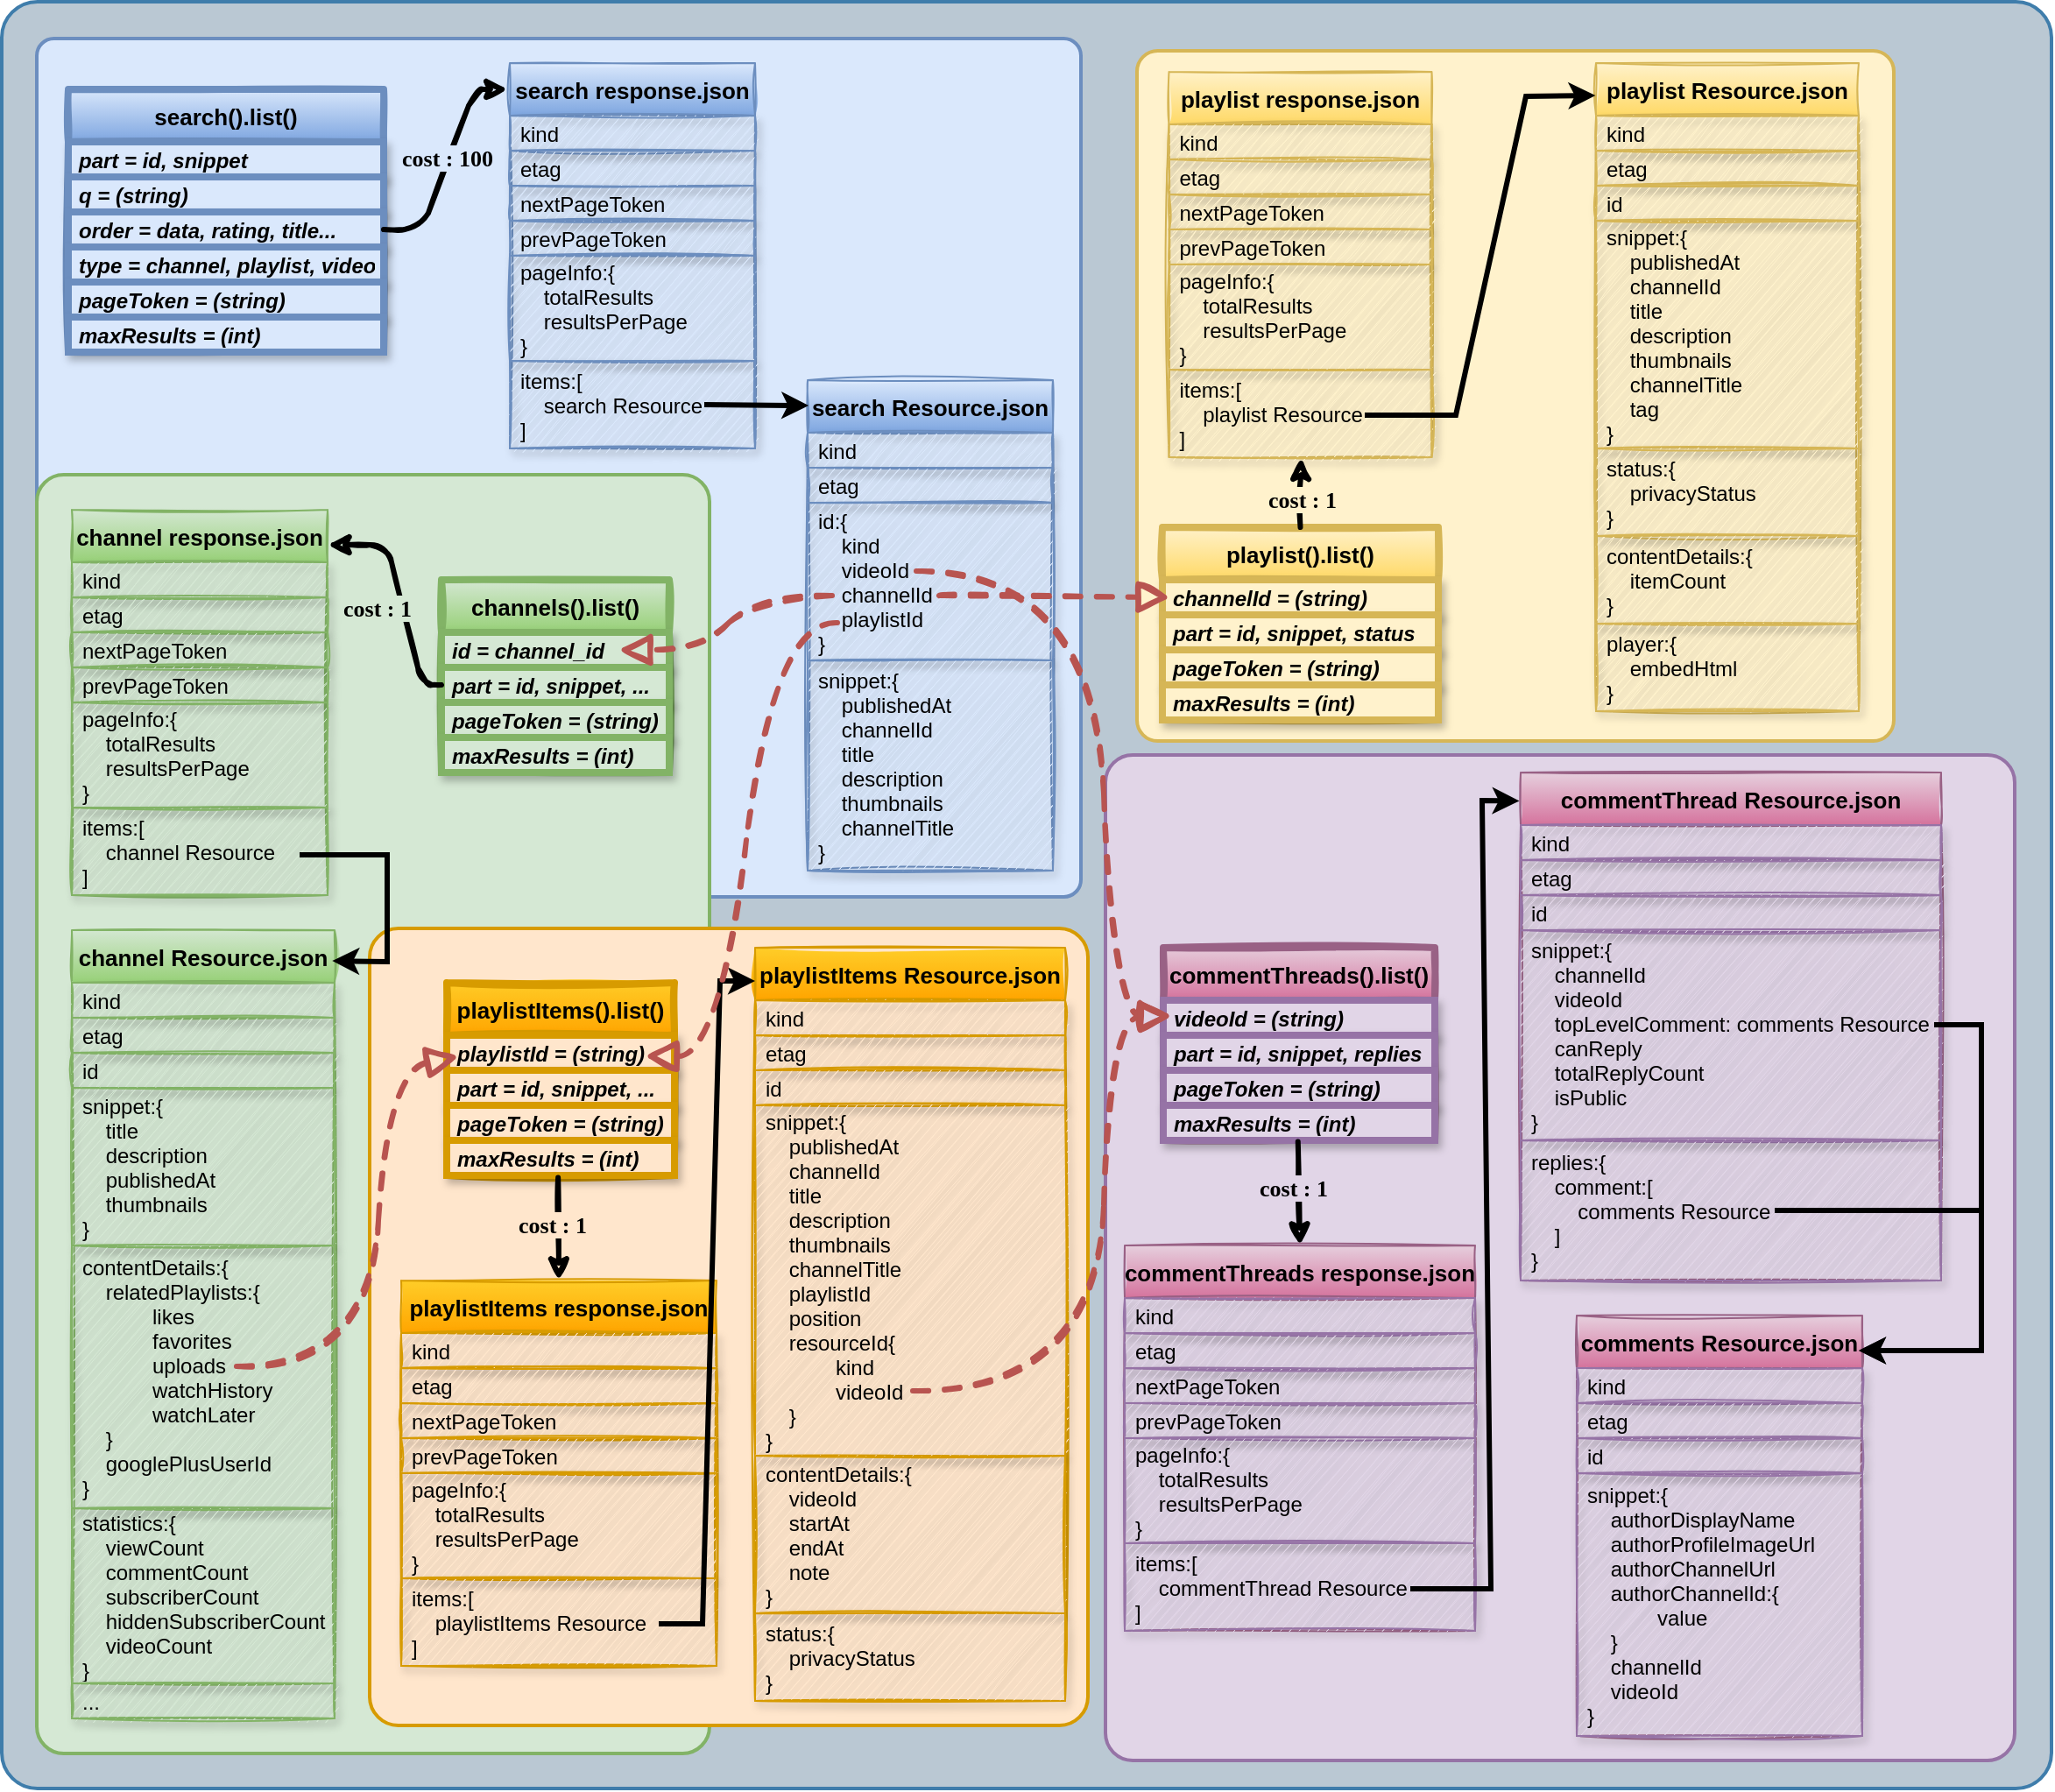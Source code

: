 <mxfile version="17.1.3" type="device"><diagram id="mLRYvo-JMIIYmSBnXtF4" name="Page-1"><mxGraphModel dx="2249" dy="1931" grid="1" gridSize="10" guides="1" tooltips="1" connect="1" arrows="1" fold="1" page="1" pageScale="1" pageWidth="827" pageHeight="1169" math="0" shadow="0"><root><mxCell id="0"/><mxCell id="1" parent="0"/><mxCell id="39q3V2DiE5SPdR1bNs1c-7" value="" style="rounded=1;whiteSpace=wrap;html=1;shadow=0;glass=0;sketch=0;arcSize=2;fillColor=#bac8d3;strokeColor=#3F7DAB;strokeWidth=2;" parent="1" vertex="1"><mxGeometry x="-330" y="-20" width="1170" height="1020" as="geometry"/></mxCell><mxCell id="39q3V2DiE5SPdR1bNs1c-1" value="" style="rounded=1;whiteSpace=wrap;html=1;arcSize=2;fillColor=#dae8fc;strokeColor=#6c8ebf;shadow=0;sketch=0;glass=0;strokeWidth=2;" parent="1" vertex="1"><mxGeometry x="-310" y="1" width="596" height="490" as="geometry"/></mxCell><mxCell id="39q3V2DiE5SPdR1bNs1c-6" value="" style="rounded=1;whiteSpace=wrap;html=1;arcSize=4;fillColor=#d5e8d4;strokeColor=#82b366;strokeWidth=2;" parent="1" vertex="1"><mxGeometry x="-310" y="250" width="384" height="730" as="geometry"/></mxCell><mxCell id="39q3V2DiE5SPdR1bNs1c-4" value="" style="rounded=1;whiteSpace=wrap;html=1;arcSize=4;fillColor=#ffe6cc;strokeColor=#d79b00;strokeWidth=2;" parent="1" vertex="1"><mxGeometry x="-120" y="509" width="410" height="455" as="geometry"/></mxCell><mxCell id="39q3V2DiE5SPdR1bNs1c-3" value="" style="rounded=1;whiteSpace=wrap;html=1;arcSize=3;fillColor=#e1d5e7;strokeColor=#9673a6;strokeWidth=2;" parent="1" vertex="1"><mxGeometry x="300" y="410" width="519" height="574" as="geometry"/></mxCell><mxCell id="39q3V2DiE5SPdR1bNs1c-2" value="" style="rounded=1;whiteSpace=wrap;html=1;arcSize=3;strokeColor=#d6b656;fillColor=#fff2cc;strokeWidth=2;" parent="1" vertex="1"><mxGeometry x="318" y="8" width="432" height="394" as="geometry"/></mxCell><mxCell id="cUuFhS9UwKRh6qlV-ayy-278" value="playlist().list()" style="swimlane;fontStyle=1;childLayout=stackLayout;horizontal=1;startSize=30;horizontalStack=0;resizeParent=1;resizeParentMax=0;resizeLast=0;collapsible=1;marginBottom=0;sketch=1;fillColor=#fff2cc;gradientColor=#ffd966;strokeColor=#d6b656;fontSize=13;strokeWidth=4;" parent="1" vertex="1"><mxGeometry x="332.5" y="280" width="157.5" height="110" as="geometry"><mxRectangle x="20" y="20" width="50" height="30" as="alternateBounds"/></mxGeometry></mxCell><mxCell id="cUuFhS9UwKRh6qlV-ayy-279" value="channelId = (string)" style="text;strokeColor=#d6b656;fillColor=#fff2cc;align=left;verticalAlign=middle;spacingLeft=4;spacingRight=4;overflow=hidden;points=[[0,0.5],[1,0.5]];portConstraint=eastwest;rotatable=0;sketch=0;shadow=1;strokeWidth=4;fontStyle=3;fontSize=12;" parent="cUuFhS9UwKRh6qlV-ayy-278" vertex="1"><mxGeometry y="30" width="157.5" height="20" as="geometry"/></mxCell><mxCell id="cUuFhS9UwKRh6qlV-ayy-280" value="part = id, snippet, status" style="text;strokeColor=#d6b656;fillColor=#fff2cc;align=left;verticalAlign=middle;spacingLeft=4;spacingRight=4;overflow=hidden;points=[[0,0.5],[1,0.5]];portConstraint=eastwest;rotatable=0;sketch=0;shadow=1;strokeWidth=4;fontStyle=3;fontSize=12;" parent="cUuFhS9UwKRh6qlV-ayy-278" vertex="1"><mxGeometry y="50" width="157.5" height="20" as="geometry"/></mxCell><mxCell id="cUuFhS9UwKRh6qlV-ayy-281" value="pageToken = (string)" style="text;strokeColor=#d6b656;fillColor=#fff2cc;align=left;verticalAlign=middle;spacingLeft=4;spacingRight=4;overflow=hidden;points=[[0,0.5],[1,0.5]];portConstraint=eastwest;rotatable=0;sketch=0;shadow=1;strokeWidth=4;fontStyle=3;fontSize=12;" parent="cUuFhS9UwKRh6qlV-ayy-278" vertex="1"><mxGeometry y="70" width="157.5" height="20" as="geometry"/></mxCell><mxCell id="cUuFhS9UwKRh6qlV-ayy-282" value="maxResults = (int)" style="text;strokeColor=#d6b656;fillColor=#fff2cc;align=left;verticalAlign=middle;spacingLeft=4;spacingRight=4;overflow=hidden;points=[[0,0.5],[1,0.5]];portConstraint=eastwest;rotatable=0;sketch=0;shadow=1;strokeWidth=4;fontStyle=3;fontSize=12;" parent="cUuFhS9UwKRh6qlV-ayy-278" vertex="1"><mxGeometry y="90" width="157.5" height="20" as="geometry"/></mxCell><mxCell id="cUuFhS9UwKRh6qlV-ayy-162" value="search().list()" style="swimlane;fontStyle=1;childLayout=stackLayout;horizontal=1;startSize=30;horizontalStack=0;resizeParent=1;resizeParentMax=0;resizeLast=0;collapsible=1;marginBottom=0;sketch=1;fillColor=#dae8fc;gradientColor=#7ea6e0;strokeColor=#6c8ebf;fontSize=13;strokeWidth=4;" parent="1" vertex="1"><mxGeometry x="-292" y="30" width="180" height="150" as="geometry"><mxRectangle x="20" y="20" width="50" height="30" as="alternateBounds"/></mxGeometry></mxCell><mxCell id="cUuFhS9UwKRh6qlV-ayy-163" value="part = id, snippet" style="text;strokeColor=#6c8ebf;fillColor=#dae8fc;align=left;verticalAlign=middle;spacingLeft=4;spacingRight=4;overflow=hidden;points=[[0,0.5],[1,0.5]];portConstraint=eastwest;rotatable=0;sketch=0;shadow=1;strokeWidth=4;fontStyle=3" parent="cUuFhS9UwKRh6qlV-ayy-162" vertex="1"><mxGeometry y="30" width="180" height="20" as="geometry"/></mxCell><mxCell id="cUuFhS9UwKRh6qlV-ayy-164" value="q = (string)" style="text;strokeColor=#6c8ebf;fillColor=#dae8fc;align=left;verticalAlign=middle;spacingLeft=4;spacingRight=4;overflow=hidden;points=[[0,0.5],[1,0.5]];portConstraint=eastwest;rotatable=0;sketch=0;shadow=1;strokeWidth=4;fontStyle=3" parent="cUuFhS9UwKRh6qlV-ayy-162" vertex="1"><mxGeometry y="50" width="180" height="20" as="geometry"/></mxCell><mxCell id="cUuFhS9UwKRh6qlV-ayy-165" value="order = data, rating, title..." style="text;strokeColor=#6c8ebf;fillColor=#dae8fc;align=left;verticalAlign=middle;spacingLeft=4;spacingRight=4;overflow=hidden;points=[[0,0.5],[1,0.5]];portConstraint=eastwest;rotatable=0;sketch=0;shadow=1;strokeWidth=4;fontStyle=3" parent="cUuFhS9UwKRh6qlV-ayy-162" vertex="1"><mxGeometry y="70" width="180" height="20" as="geometry"/></mxCell><mxCell id="cUuFhS9UwKRh6qlV-ayy-167" value="type = channel, playlist, video" style="text;strokeColor=#6c8ebf;fillColor=#dae8fc;align=left;verticalAlign=middle;spacingLeft=4;spacingRight=4;overflow=hidden;points=[[0,0.5],[1,0.5]];portConstraint=eastwest;rotatable=0;sketch=0;shadow=1;strokeWidth=4;fontStyle=3" parent="cUuFhS9UwKRh6qlV-ayy-162" vertex="1"><mxGeometry y="90" width="180" height="20" as="geometry"/></mxCell><mxCell id="cUuFhS9UwKRh6qlV-ayy-168" value="pageToken = (string)" style="text;strokeColor=#6c8ebf;fillColor=#dae8fc;align=left;verticalAlign=middle;spacingLeft=4;spacingRight=4;overflow=hidden;points=[[0,0.5],[1,0.5]];portConstraint=eastwest;rotatable=0;sketch=0;shadow=1;strokeWidth=4;fontStyle=3" parent="cUuFhS9UwKRh6qlV-ayy-162" vertex="1"><mxGeometry y="110" width="180" height="20" as="geometry"/></mxCell><mxCell id="cUuFhS9UwKRh6qlV-ayy-169" value="maxResults = (int)" style="text;strokeColor=#6c8ebf;fillColor=#dae8fc;align=left;verticalAlign=middle;spacingLeft=4;spacingRight=4;overflow=hidden;points=[[0,0.5],[1,0.5]];portConstraint=eastwest;rotatable=0;sketch=0;shadow=1;strokeWidth=4;fontStyle=3" parent="cUuFhS9UwKRh6qlV-ayy-162" vertex="1"><mxGeometry y="130" width="180" height="20" as="geometry"/></mxCell><mxCell id="cUuFhS9UwKRh6qlV-ayy-192" value="search response.json" style="swimlane;fontStyle=1;childLayout=stackLayout;horizontal=1;startSize=30;horizontalStack=0;resizeParent=1;resizeParentMax=0;resizeLast=0;collapsible=1;marginBottom=0;sketch=1;fillColor=#dae8fc;gradientColor=#7ea6e0;strokeColor=#6c8ebf;fontSize=13;" parent="1" vertex="1"><mxGeometry x="-40" y="15" width="140" height="220" as="geometry"/></mxCell><mxCell id="cUuFhS9UwKRh6qlV-ayy-193" value="kind" style="text;strokeColor=#6c8ebf;fillColor=#dae8fc;align=left;verticalAlign=middle;spacingLeft=4;spacingRight=4;overflow=hidden;points=[[0,0.5],[1,0.5]];portConstraint=eastwest;rotatable=0;sketch=1;shadow=1;" parent="cUuFhS9UwKRh6qlV-ayy-192" vertex="1"><mxGeometry y="30" width="140" height="20" as="geometry"/></mxCell><mxCell id="cUuFhS9UwKRh6qlV-ayy-194" value="etag" style="text;strokeColor=#6c8ebf;fillColor=#dae8fc;align=left;verticalAlign=middle;spacingLeft=4;spacingRight=4;overflow=hidden;points=[[0,0.5],[1,0.5]];portConstraint=eastwest;rotatable=0;sketch=1;shadow=1;" parent="cUuFhS9UwKRh6qlV-ayy-192" vertex="1"><mxGeometry y="50" width="140" height="20" as="geometry"/></mxCell><mxCell id="cUuFhS9UwKRh6qlV-ayy-197" value="nextPageToken" style="text;strokeColor=#6c8ebf;fillColor=#dae8fc;align=left;verticalAlign=middle;spacingLeft=4;spacingRight=4;overflow=hidden;points=[[0,0.5],[1,0.5]];portConstraint=eastwest;rotatable=0;sketch=1;shadow=1;" parent="cUuFhS9UwKRh6qlV-ayy-192" vertex="1"><mxGeometry y="70" width="140" height="20" as="geometry"/></mxCell><mxCell id="cUuFhS9UwKRh6qlV-ayy-195" value="prevPageToken" style="text;strokeColor=#6c8ebf;fillColor=#dae8fc;align=left;verticalAlign=middle;spacingLeft=4;spacingRight=4;overflow=hidden;points=[[0,0.5],[1,0.5]];portConstraint=eastwest;rotatable=0;sketch=1;shadow=1;" parent="cUuFhS9UwKRh6qlV-ayy-192" vertex="1"><mxGeometry y="90" width="140" height="20" as="geometry"/></mxCell><mxCell id="cUuFhS9UwKRh6qlV-ayy-196" value="pageInfo:{&#10;    totalResults&#10;    resultsPerPage&#10;}" style="text;strokeColor=#6c8ebf;fillColor=#dae8fc;align=left;verticalAlign=middle;spacingLeft=4;spacingRight=4;overflow=hidden;points=[[0,0.5],[1,0.5]];portConstraint=eastwest;rotatable=0;sketch=1;shadow=1;" parent="cUuFhS9UwKRh6qlV-ayy-192" vertex="1"><mxGeometry y="110" width="140" height="60" as="geometry"/></mxCell><mxCell id="cUuFhS9UwKRh6qlV-ayy-198" value="items:[&#10;    search Resource&#10;]" style="text;strokeColor=#6c8ebf;fillColor=#dae8fc;align=left;verticalAlign=middle;spacingLeft=4;spacingRight=4;overflow=hidden;points=[[0,0.5],[1,0.5]];portConstraint=eastwest;rotatable=0;sketch=1;shadow=1;" parent="cUuFhS9UwKRh6qlV-ayy-192" vertex="1"><mxGeometry y="170" width="140" height="50" as="geometry"/></mxCell><mxCell id="cUuFhS9UwKRh6qlV-ayy-203" value="search Resource.json" style="swimlane;fontStyle=1;childLayout=stackLayout;horizontal=1;startSize=30;horizontalStack=0;resizeParent=1;resizeParentMax=0;resizeLast=0;collapsible=1;marginBottom=0;sketch=1;fillColor=#dae8fc;gradientColor=#7ea6e0;strokeColor=#6c8ebf;fontSize=13;" parent="1" vertex="1"><mxGeometry x="130" y="196" width="140" height="280" as="geometry"/></mxCell><mxCell id="cUuFhS9UwKRh6qlV-ayy-204" value="kind" style="text;strokeColor=#6c8ebf;fillColor=#dae8fc;align=left;verticalAlign=middle;spacingLeft=4;spacingRight=4;overflow=hidden;points=[[0,0.5],[1,0.5]];portConstraint=eastwest;rotatable=0;sketch=1;shadow=1;" parent="cUuFhS9UwKRh6qlV-ayy-203" vertex="1"><mxGeometry y="30" width="140" height="20" as="geometry"/></mxCell><mxCell id="cUuFhS9UwKRh6qlV-ayy-205" value="etag" style="text;strokeColor=#6c8ebf;fillColor=#dae8fc;align=left;verticalAlign=middle;spacingLeft=4;spacingRight=4;overflow=hidden;points=[[0,0.5],[1,0.5]];portConstraint=eastwest;rotatable=0;sketch=1;shadow=1;" parent="cUuFhS9UwKRh6qlV-ayy-203" vertex="1"><mxGeometry y="50" width="140" height="20" as="geometry"/></mxCell><mxCell id="cUuFhS9UwKRh6qlV-ayy-206" value="id:{&#10;    kind&#10;    videoId&#10;    channelId&#10;    playlistId&#10;}" style="text;strokeColor=#6c8ebf;fillColor=#dae8fc;align=left;verticalAlign=middle;spacingLeft=4;spacingRight=4;overflow=hidden;points=[[0,0.5],[1,0.5]];portConstraint=eastwest;rotatable=0;sketch=1;shadow=1;" parent="cUuFhS9UwKRh6qlV-ayy-203" vertex="1"><mxGeometry y="70" width="140" height="90" as="geometry"/></mxCell><mxCell id="cUuFhS9UwKRh6qlV-ayy-207" value="snippet:{&#10;    publishedAt&#10;    channelId&#10;    title&#10;    description&#10;    thumbnails&#10;    channelTitle&#10;}" style="text;strokeColor=#6c8ebf;fillColor=#dae8fc;align=left;verticalAlign=middle;spacingLeft=4;spacingRight=4;overflow=hidden;points=[[0,0.5],[1,0.5]];portConstraint=eastwest;rotatable=0;sketch=1;shadow=1;" parent="cUuFhS9UwKRh6qlV-ayy-203" vertex="1"><mxGeometry y="160" width="140" height="120" as="geometry"/></mxCell><mxCell id="gokH7xw57u0ucVxwwuay-30" value="" style="endArrow=block;dashed=1;endFill=0;endSize=12;html=1;sketch=1;fillColor=#f8cecc;strokeColor=#b85450;curved=1;strokeWidth=3;" parent="cUuFhS9UwKRh6qlV-ayy-203" edge="1"><mxGeometry width="160" relative="1" as="geometry"><mxPoint x="75" y="123" as="sourcePoint"/><mxPoint x="207" y="124" as="targetPoint"/><Array as="points"/></mxGeometry></mxCell><mxCell id="cUuFhS9UwKRh6qlV-ayy-217" value="channels().list()" style="swimlane;fontStyle=1;childLayout=stackLayout;horizontal=1;startSize=30;horizontalStack=0;resizeParent=1;resizeParentMax=0;resizeLast=0;collapsible=1;marginBottom=0;sketch=1;fillColor=#d5e8d4;gradientColor=#97d077;strokeColor=#82b366;fontSize=13;strokeWidth=4;" parent="1" vertex="1"><mxGeometry x="-79" y="310" width="130" height="110" as="geometry"><mxRectangle x="20" y="20" width="50" height="30" as="alternateBounds"/></mxGeometry></mxCell><mxCell id="cUuFhS9UwKRh6qlV-ayy-218" value="id = channel_id" style="text;strokeColor=#82b366;fillColor=#d5e8d4;align=left;verticalAlign=middle;spacingLeft=4;spacingRight=4;overflow=hidden;points=[[0,0.5],[1,0.5]];portConstraint=eastwest;rotatable=0;sketch=0;shadow=1;strokeWidth=4;fontStyle=3" parent="cUuFhS9UwKRh6qlV-ayy-217" vertex="1"><mxGeometry y="30" width="130" height="20" as="geometry"/></mxCell><mxCell id="cUuFhS9UwKRh6qlV-ayy-219" value="part = id, snippet, ..." style="text;strokeColor=#82b366;fillColor=#d5e8d4;align=left;verticalAlign=middle;spacingLeft=4;spacingRight=4;overflow=hidden;points=[[0,0.5],[1,0.5]];portConstraint=eastwest;rotatable=0;sketch=0;shadow=1;strokeWidth=4;fontStyle=3" parent="cUuFhS9UwKRh6qlV-ayy-217" vertex="1"><mxGeometry y="50" width="130" height="20" as="geometry"/></mxCell><mxCell id="cUuFhS9UwKRh6qlV-ayy-220" value="pageToken = (string)" style="text;strokeColor=#82b366;fillColor=#d5e8d4;align=left;verticalAlign=middle;spacingLeft=4;spacingRight=4;overflow=hidden;points=[[0,0.5],[1,0.5]];portConstraint=eastwest;rotatable=0;sketch=0;shadow=1;strokeWidth=4;fontStyle=3" parent="cUuFhS9UwKRh6qlV-ayy-217" vertex="1"><mxGeometry y="70" width="130" height="20" as="geometry"/></mxCell><mxCell id="cUuFhS9UwKRh6qlV-ayy-221" value="maxResults = (int)" style="text;strokeColor=#82b366;fillColor=#d5e8d4;align=left;verticalAlign=middle;spacingLeft=4;spacingRight=4;overflow=hidden;points=[[0,0.5],[1,0.5]];portConstraint=eastwest;rotatable=0;sketch=0;shadow=1;strokeWidth=4;fontStyle=3" parent="cUuFhS9UwKRh6qlV-ayy-217" vertex="1"><mxGeometry y="90" width="130" height="20" as="geometry"/></mxCell><mxCell id="cUuFhS9UwKRh6qlV-ayy-224" value="" style="endArrow=classic;html=1;sketch=1;exitX=1;exitY=0.5;exitDx=0;exitDy=0;entryX=-0.008;entryY=0.068;entryDx=0;entryDy=0;entryPerimeter=0;strokeWidth=3;rounded=1;" parent="1" source="cUuFhS9UwKRh6qlV-ayy-165" target="cUuFhS9UwKRh6qlV-ayy-192" edge="1"><mxGeometry relative="1" as="geometry"><mxPoint x="-150" y="30" as="sourcePoint"/><mxPoint x="-20" y="30" as="targetPoint"/><Array as="points"><mxPoint x="-90" y="110"/><mxPoint x="-60" y="30"/></Array></mxGeometry></mxCell><mxCell id="cUuFhS9UwKRh6qlV-ayy-225" value="cost : 100" style="edgeLabel;resizable=0;html=1;align=center;verticalAlign=middle;sketch=1;spacingTop=8;labelBackgroundColor=#DAE8FC;fontStyle=1;fontSize=13;fontFamily=Comic Sans MS;" parent="cUuFhS9UwKRh6qlV-ayy-224" connectable="0" vertex="1"><mxGeometry relative="1" as="geometry"><mxPoint x="-1" y="-7" as="offset"/></mxGeometry></mxCell><mxCell id="cUuFhS9UwKRh6qlV-ayy-227" value="channel response.json" style="swimlane;fontStyle=1;childLayout=stackLayout;horizontal=1;startSize=30;horizontalStack=0;resizeParent=1;resizeParentMax=0;resizeLast=0;collapsible=1;marginBottom=0;sketch=1;fillColor=#d5e8d4;gradientColor=#97d077;strokeColor=#82b366;fontSize=13;" parent="1" vertex="1"><mxGeometry x="-290" y="270" width="146" height="220" as="geometry"/></mxCell><mxCell id="cUuFhS9UwKRh6qlV-ayy-228" value="kind" style="text;strokeColor=#82b366;fillColor=#d5e8d4;align=left;verticalAlign=middle;spacingLeft=4;spacingRight=4;overflow=hidden;points=[[0,0.5],[1,0.5]];portConstraint=eastwest;rotatable=0;sketch=1;shadow=1;" parent="cUuFhS9UwKRh6qlV-ayy-227" vertex="1"><mxGeometry y="30" width="146" height="20" as="geometry"/></mxCell><mxCell id="cUuFhS9UwKRh6qlV-ayy-229" value="etag" style="text;strokeColor=#82b366;fillColor=#d5e8d4;align=left;verticalAlign=middle;spacingLeft=4;spacingRight=4;overflow=hidden;points=[[0,0.5],[1,0.5]];portConstraint=eastwest;rotatable=0;sketch=1;shadow=1;" parent="cUuFhS9UwKRh6qlV-ayy-227" vertex="1"><mxGeometry y="50" width="146" height="20" as="geometry"/></mxCell><mxCell id="cUuFhS9UwKRh6qlV-ayy-230" value="nextPageToken" style="text;strokeColor=#82b366;fillColor=#d5e8d4;align=left;verticalAlign=middle;spacingLeft=4;spacingRight=4;overflow=hidden;points=[[0,0.5],[1,0.5]];portConstraint=eastwest;rotatable=0;sketch=1;shadow=1;" parent="cUuFhS9UwKRh6qlV-ayy-227" vertex="1"><mxGeometry y="70" width="146" height="20" as="geometry"/></mxCell><mxCell id="cUuFhS9UwKRh6qlV-ayy-231" value="prevPageToken" style="text;strokeColor=#82b366;fillColor=#d5e8d4;align=left;verticalAlign=middle;spacingLeft=4;spacingRight=4;overflow=hidden;points=[[0,0.5],[1,0.5]];portConstraint=eastwest;rotatable=0;sketch=1;shadow=1;" parent="cUuFhS9UwKRh6qlV-ayy-227" vertex="1"><mxGeometry y="90" width="146" height="20" as="geometry"/></mxCell><mxCell id="cUuFhS9UwKRh6qlV-ayy-232" value="pageInfo:{&#10;    totalResults&#10;    resultsPerPage&#10;}" style="text;strokeColor=#82b366;fillColor=#d5e8d4;align=left;verticalAlign=middle;spacingLeft=4;spacingRight=4;overflow=hidden;points=[[0,0.5],[1,0.5]];portConstraint=eastwest;rotatable=0;sketch=1;shadow=1;" parent="cUuFhS9UwKRh6qlV-ayy-227" vertex="1"><mxGeometry y="110" width="146" height="60" as="geometry"/></mxCell><mxCell id="cUuFhS9UwKRh6qlV-ayy-233" value="items:[&#10;    channel Resource&#10;]" style="text;strokeColor=#82b366;fillColor=#d5e8d4;align=left;verticalAlign=middle;spacingLeft=4;spacingRight=4;overflow=hidden;points=[[0,0.5],[1,0.5]];portConstraint=eastwest;rotatable=0;sketch=1;shadow=1;" parent="cUuFhS9UwKRh6qlV-ayy-227" vertex="1"><mxGeometry y="170" width="146" height="50" as="geometry"/></mxCell><mxCell id="cUuFhS9UwKRh6qlV-ayy-234" value="channel Resource.json" style="swimlane;fontStyle=1;childLayout=stackLayout;horizontal=1;startSize=30;horizontalStack=0;resizeParent=1;resizeParentMax=0;resizeLast=0;collapsible=1;marginBottom=0;sketch=1;fillColor=#d5e8d4;gradientColor=#97d077;strokeColor=#82b366;fontSize=13;" parent="1" vertex="1"><mxGeometry x="-290" y="510" width="150" height="450" as="geometry"/></mxCell><mxCell id="cUuFhS9UwKRh6qlV-ayy-235" value="kind" style="text;strokeColor=#82b366;fillColor=#d5e8d4;align=left;verticalAlign=middle;spacingLeft=4;spacingRight=4;overflow=hidden;points=[[0,0.5],[1,0.5]];portConstraint=eastwest;rotatable=0;sketch=1;shadow=1;" parent="cUuFhS9UwKRh6qlV-ayy-234" vertex="1"><mxGeometry y="30" width="150" height="20" as="geometry"/></mxCell><mxCell id="cUuFhS9UwKRh6qlV-ayy-236" value="etag" style="text;strokeColor=#82b366;fillColor=#d5e8d4;align=left;verticalAlign=middle;spacingLeft=4;spacingRight=4;overflow=hidden;points=[[0,0.5],[1,0.5]];portConstraint=eastwest;rotatable=0;sketch=1;shadow=1;" parent="cUuFhS9UwKRh6qlV-ayy-234" vertex="1"><mxGeometry y="50" width="150" height="20" as="geometry"/></mxCell><mxCell id="gokH7xw57u0ucVxwwuay-6" value="id" style="text;strokeColor=#82b366;fillColor=#d5e8d4;align=left;verticalAlign=middle;spacingLeft=4;spacingRight=4;overflow=hidden;points=[[0,0.5],[1,0.5]];portConstraint=eastwest;rotatable=0;sketch=1;shadow=1;" parent="cUuFhS9UwKRh6qlV-ayy-234" vertex="1"><mxGeometry y="70" width="150" height="20" as="geometry"/></mxCell><mxCell id="cUuFhS9UwKRh6qlV-ayy-238" value="snippet:{&#10;    title&#10;    description&#10;    publishedAt&#10;    thumbnails&#10;}" style="text;strokeColor=#82b366;fillColor=#d5e8d4;align=left;verticalAlign=middle;spacingLeft=4;spacingRight=4;overflow=hidden;points=[[0,0.5],[1,0.5]];portConstraint=eastwest;rotatable=0;sketch=1;shadow=1;" parent="cUuFhS9UwKRh6qlV-ayy-234" vertex="1"><mxGeometry y="90" width="150" height="90" as="geometry"/></mxCell><mxCell id="gokH7xw57u0ucVxwwuay-2" value="contentDetails:{&#10;    relatedPlaylists:{&#10;            likes&#10;            favorites&#10;            uploads&#10;            watchHistory&#10;            watchLater&#10;    }&#10;    googlePlusUserId&#10;}" style="text;strokeColor=#82b366;fillColor=#d5e8d4;align=left;verticalAlign=middle;spacingLeft=4;spacingRight=4;overflow=hidden;points=[[0,0.5],[1,0.5]];portConstraint=eastwest;rotatable=0;sketch=1;shadow=1;" parent="cUuFhS9UwKRh6qlV-ayy-234" vertex="1"><mxGeometry y="180" width="150" height="150" as="geometry"/></mxCell><mxCell id="gokH7xw57u0ucVxwwuay-3" value="statistics:{&#10;    viewCount&#10;    commentCount&#10;    subscriberCount&#10;    hiddenSubscriberCount&#10;    videoCount&#10;}" style="text;strokeColor=#82b366;fillColor=#d5e8d4;align=left;verticalAlign=middle;spacingLeft=4;spacingRight=4;overflow=hidden;points=[[0,0.5],[1,0.5]];portConstraint=eastwest;rotatable=0;sketch=1;shadow=1;" parent="cUuFhS9UwKRh6qlV-ayy-234" vertex="1"><mxGeometry y="330" width="150" height="100" as="geometry"/></mxCell><mxCell id="gokH7xw57u0ucVxwwuay-4" value="..." style="text;strokeColor=#82b366;fillColor=#d5e8d4;align=left;verticalAlign=middle;spacingLeft=4;spacingRight=4;overflow=hidden;points=[[0,0.5],[1,0.5]];portConstraint=eastwest;rotatable=0;sketch=1;shadow=1;" parent="cUuFhS9UwKRh6qlV-ayy-234" vertex="1"><mxGeometry y="430" width="150" height="20" as="geometry"/></mxCell><mxCell id="cUuFhS9UwKRh6qlV-ayy-239" value="playlistItems().list()" style="swimlane;fontStyle=1;childLayout=stackLayout;horizontal=1;startSize=30;horizontalStack=0;resizeParent=1;resizeParentMax=0;resizeLast=0;collapsible=1;marginBottom=0;sketch=1;fillColor=#ffcd28;gradientColor=#ffa500;strokeColor=#d79b00;fontSize=13;strokeWidth=4;" parent="1" vertex="1"><mxGeometry x="-76" y="540" width="130" height="110" as="geometry"><mxRectangle x="20" y="20" width="50" height="30" as="alternateBounds"/></mxGeometry></mxCell><mxCell id="cUuFhS9UwKRh6qlV-ayy-240" value="playlistId = (string)" style="text;strokeColor=#d79b00;fillColor=#ffe6cc;align=left;verticalAlign=middle;spacingLeft=4;spacingRight=4;overflow=hidden;points=[[0,0.5],[1,0.5]];portConstraint=eastwest;rotatable=0;sketch=0;shadow=1;strokeWidth=4;fontStyle=3" parent="cUuFhS9UwKRh6qlV-ayy-239" vertex="1"><mxGeometry y="30" width="130" height="20" as="geometry"/></mxCell><mxCell id="cUuFhS9UwKRh6qlV-ayy-241" value="part = id, snippet, ..." style="text;strokeColor=#d79b00;fillColor=#ffe6cc;align=left;verticalAlign=middle;spacingLeft=4;spacingRight=4;overflow=hidden;points=[[0,0.5],[1,0.5]];portConstraint=eastwest;rotatable=0;sketch=0;shadow=1;strokeWidth=4;fontStyle=3;fontFamily=Helvetica;" parent="cUuFhS9UwKRh6qlV-ayy-239" vertex="1"><mxGeometry y="50" width="130" height="20" as="geometry"/></mxCell><mxCell id="cUuFhS9UwKRh6qlV-ayy-242" value="pageToken = (string)" style="text;strokeColor=#d79b00;fillColor=#ffe6cc;align=left;verticalAlign=middle;spacingLeft=4;spacingRight=4;overflow=hidden;points=[[0,0.5],[1,0.5]];portConstraint=eastwest;rotatable=0;sketch=0;shadow=1;strokeWidth=4;fontStyle=3;fontFamily=Helvetica;" parent="cUuFhS9UwKRh6qlV-ayy-239" vertex="1"><mxGeometry y="70" width="130" height="20" as="geometry"/></mxCell><mxCell id="cUuFhS9UwKRh6qlV-ayy-243" value="maxResults = (int)" style="text;strokeColor=#d79b00;fillColor=#ffe6cc;align=left;verticalAlign=middle;spacingLeft=4;spacingRight=4;overflow=hidden;points=[[0,0.5],[1,0.5]];portConstraint=eastwest;rotatable=0;sketch=0;shadow=1;strokeWidth=4;fontStyle=3;fontFamily=Helvetica;" parent="cUuFhS9UwKRh6qlV-ayy-239" vertex="1"><mxGeometry y="90" width="130" height="20" as="geometry"/></mxCell><mxCell id="cUuFhS9UwKRh6qlV-ayy-244" value="playlistItems response.json" style="swimlane;fontStyle=1;childLayout=stackLayout;horizontal=1;startSize=30;horizontalStack=0;resizeParent=1;resizeParentMax=0;resizeLast=0;collapsible=1;marginBottom=0;sketch=1;fillColor=#ffcd28;gradientColor=#ffa500;strokeColor=#d79b00;fontSize=13;" parent="1" vertex="1"><mxGeometry x="-102" y="710" width="180" height="220" as="geometry"/></mxCell><mxCell id="cUuFhS9UwKRh6qlV-ayy-245" value="kind" style="text;strokeColor=#d79b00;fillColor=#ffe6cc;align=left;verticalAlign=middle;spacingLeft=4;spacingRight=4;overflow=hidden;points=[[0,0.5],[1,0.5]];portConstraint=eastwest;rotatable=0;sketch=1;shadow=1;" parent="cUuFhS9UwKRh6qlV-ayy-244" vertex="1"><mxGeometry y="30" width="180" height="20" as="geometry"/></mxCell><mxCell id="cUuFhS9UwKRh6qlV-ayy-246" value="etag" style="text;strokeColor=#d79b00;fillColor=#ffe6cc;align=left;verticalAlign=middle;spacingLeft=4;spacingRight=4;overflow=hidden;points=[[0,0.5],[1,0.5]];portConstraint=eastwest;rotatable=0;sketch=1;shadow=1;" parent="cUuFhS9UwKRh6qlV-ayy-244" vertex="1"><mxGeometry y="50" width="180" height="20" as="geometry"/></mxCell><mxCell id="cUuFhS9UwKRh6qlV-ayy-247" value="nextPageToken" style="text;strokeColor=#d79b00;fillColor=#ffe6cc;align=left;verticalAlign=middle;spacingLeft=4;spacingRight=4;overflow=hidden;points=[[0,0.5],[1,0.5]];portConstraint=eastwest;rotatable=0;sketch=1;shadow=1;" parent="cUuFhS9UwKRh6qlV-ayy-244" vertex="1"><mxGeometry y="70" width="180" height="20" as="geometry"/></mxCell><mxCell id="cUuFhS9UwKRh6qlV-ayy-248" value="prevPageToken" style="text;strokeColor=#d79b00;fillColor=#ffe6cc;align=left;verticalAlign=middle;spacingLeft=4;spacingRight=4;overflow=hidden;points=[[0,0.5],[1,0.5]];portConstraint=eastwest;rotatable=0;sketch=1;shadow=1;" parent="cUuFhS9UwKRh6qlV-ayy-244" vertex="1"><mxGeometry y="90" width="180" height="20" as="geometry"/></mxCell><mxCell id="cUuFhS9UwKRh6qlV-ayy-249" value="pageInfo:{&#10;    totalResults&#10;    resultsPerPage&#10;}" style="text;strokeColor=#d79b00;fillColor=#ffe6cc;align=left;verticalAlign=middle;spacingLeft=4;spacingRight=4;overflow=hidden;points=[[0,0.5],[1,0.5]];portConstraint=eastwest;rotatable=0;sketch=1;shadow=1;" parent="cUuFhS9UwKRh6qlV-ayy-244" vertex="1"><mxGeometry y="110" width="180" height="60" as="geometry"/></mxCell><mxCell id="cUuFhS9UwKRh6qlV-ayy-250" value="items:[&#10;    playlistItems Resource&#10;]" style="text;strokeColor=#d79b00;fillColor=#ffe6cc;align=left;verticalAlign=middle;spacingLeft=4;spacingRight=4;overflow=hidden;points=[[0,0.5],[1,0.5]];portConstraint=eastwest;rotatable=0;sketch=1;shadow=1;" parent="cUuFhS9UwKRh6qlV-ayy-244" vertex="1"><mxGeometry y="170" width="180" height="50" as="geometry"/></mxCell><mxCell id="cUuFhS9UwKRh6qlV-ayy-251" value="playlistItems Resource.json" style="swimlane;fontStyle=1;childLayout=stackLayout;horizontal=1;startSize=30;horizontalStack=0;resizeParent=1;resizeParentMax=0;resizeLast=0;collapsible=1;marginBottom=0;sketch=1;fillColor=#ffcd28;gradientColor=#ffa500;strokeColor=#d79b00;fontSize=13;" parent="1" vertex="1"><mxGeometry x="100" y="520" width="177" height="430" as="geometry"/></mxCell><mxCell id="cUuFhS9UwKRh6qlV-ayy-252" value="kind" style="text;strokeColor=#d79b00;fillColor=#ffe6cc;align=left;verticalAlign=middle;spacingLeft=4;spacingRight=4;overflow=hidden;points=[[0,0.5],[1,0.5]];portConstraint=eastwest;rotatable=0;sketch=1;shadow=1;" parent="cUuFhS9UwKRh6qlV-ayy-251" vertex="1"><mxGeometry y="30" width="177" height="20" as="geometry"/></mxCell><mxCell id="cUuFhS9UwKRh6qlV-ayy-253" value="etag" style="text;strokeColor=#d79b00;fillColor=#ffe6cc;align=left;verticalAlign=middle;spacingLeft=4;spacingRight=4;overflow=hidden;points=[[0,0.5],[1,0.5]];portConstraint=eastwest;rotatable=0;sketch=1;shadow=1;" parent="cUuFhS9UwKRh6qlV-ayy-251" vertex="1"><mxGeometry y="50" width="177" height="20" as="geometry"/></mxCell><mxCell id="gokH7xw57u0ucVxwwuay-5" value="id" style="text;strokeColor=#d79b00;fillColor=#ffe6cc;align=left;verticalAlign=middle;spacingLeft=4;spacingRight=4;overflow=hidden;points=[[0,0.5],[1,0.5]];portConstraint=eastwest;rotatable=0;sketch=1;shadow=1;" parent="cUuFhS9UwKRh6qlV-ayy-251" vertex="1"><mxGeometry y="70" width="177" height="20" as="geometry"/></mxCell><mxCell id="cUuFhS9UwKRh6qlV-ayy-255" value="snippet:{&#10;    publishedAt&#10;    channelId&#10;    title&#10;    description&#10;    thumbnails&#10;    channelTitle&#10;    playlistId&#10;    position&#10;    resourceId{&#10;            kind&#10;            videoId&#10;    }&#10;}" style="text;strokeColor=#d79b00;fillColor=#ffe6cc;align=left;verticalAlign=middle;spacingLeft=4;spacingRight=4;overflow=hidden;points=[[0,0.5],[1,0.5]];portConstraint=eastwest;rotatable=0;sketch=1;shadow=1;" parent="cUuFhS9UwKRh6qlV-ayy-251" vertex="1"><mxGeometry y="90" width="177" height="200" as="geometry"/></mxCell><mxCell id="gokH7xw57u0ucVxwwuay-7" value="contentDetails:{&#10;    videoId&#10;    startAt&#10;    endAt&#10;    note&#10;}" style="text;strokeColor=#d79b00;fillColor=#ffe6cc;align=left;verticalAlign=middle;spacingLeft=4;spacingRight=4;overflow=hidden;points=[[0,0.5],[1,0.5]];portConstraint=eastwest;rotatable=0;sketch=1;shadow=1;" parent="cUuFhS9UwKRh6qlV-ayy-251" vertex="1"><mxGeometry y="290" width="177" height="90" as="geometry"/></mxCell><mxCell id="gokH7xw57u0ucVxwwuay-8" value="status:{&#10;    privacyStatus&#10;}" style="text;strokeColor=#d79b00;fillColor=#ffe6cc;align=left;verticalAlign=middle;spacingLeft=4;spacingRight=4;overflow=hidden;points=[[0,0.5],[1,0.5]];portConstraint=eastwest;rotatable=0;sketch=1;shadow=1;" parent="cUuFhS9UwKRh6qlV-ayy-251" vertex="1"><mxGeometry y="380" width="177" height="50" as="geometry"/></mxCell><mxCell id="cUuFhS9UwKRh6qlV-ayy-256" value="commentThreads().list()" style="swimlane;fontStyle=1;childLayout=stackLayout;horizontal=1;startSize=30;horizontalStack=0;resizeParent=1;resizeParentMax=0;resizeLast=0;collapsible=1;marginBottom=0;sketch=1;fillColor=#e6d0de;gradientColor=#d5739d;strokeColor=#996185;fontSize=13;strokeWidth=4;" parent="1" vertex="1"><mxGeometry x="333" y="520" width="155" height="110" as="geometry"><mxRectangle x="20" y="20" width="50" height="30" as="alternateBounds"/></mxGeometry></mxCell><mxCell id="cUuFhS9UwKRh6qlV-ayy-257" value="videoId = (string)" style="text;strokeColor=#9673a6;fillColor=#e1d5e7;align=left;verticalAlign=middle;spacingLeft=4;spacingRight=4;overflow=hidden;points=[[0,0.5],[1,0.5]];portConstraint=eastwest;rotatable=0;sketch=0;glass=0;rounded=0;shadow=1;strokeWidth=4;fontStyle=3" parent="cUuFhS9UwKRh6qlV-ayy-256" vertex="1"><mxGeometry y="30" width="155" height="20" as="geometry"/></mxCell><mxCell id="cUuFhS9UwKRh6qlV-ayy-258" value="part = id, snippet, replies" style="text;strokeColor=#9673a6;fillColor=#e1d5e7;align=left;verticalAlign=middle;spacingLeft=4;spacingRight=4;overflow=hidden;points=[[0,0.5],[1,0.5]];portConstraint=eastwest;rotatable=0;sketch=0;glass=0;rounded=0;shadow=1;strokeWidth=4;fontStyle=3" parent="cUuFhS9UwKRh6qlV-ayy-256" vertex="1"><mxGeometry y="50" width="155" height="20" as="geometry"/></mxCell><mxCell id="cUuFhS9UwKRh6qlV-ayy-259" value="pageToken = (string)" style="text;strokeColor=#9673a6;fillColor=#e1d5e7;align=left;verticalAlign=middle;spacingLeft=4;spacingRight=4;overflow=hidden;points=[[0,0.5],[1,0.5]];portConstraint=eastwest;rotatable=0;sketch=0;glass=0;rounded=0;shadow=1;strokeWidth=4;fontStyle=3" parent="cUuFhS9UwKRh6qlV-ayy-256" vertex="1"><mxGeometry y="70" width="155" height="20" as="geometry"/></mxCell><mxCell id="cUuFhS9UwKRh6qlV-ayy-260" value="maxResults = (int)" style="text;strokeColor=#9673a6;fillColor=#e1d5e7;align=left;verticalAlign=middle;spacingLeft=4;spacingRight=4;overflow=hidden;points=[[0,0.5],[1,0.5]];portConstraint=eastwest;rotatable=0;sketch=0;glass=0;rounded=0;shadow=1;strokeWidth=4;fontStyle=3" parent="cUuFhS9UwKRh6qlV-ayy-256" vertex="1"><mxGeometry y="90" width="155" height="20" as="geometry"/></mxCell><mxCell id="cUuFhS9UwKRh6qlV-ayy-261" value="commentThreads response.json" style="swimlane;fontStyle=1;childLayout=stackLayout;horizontal=1;startSize=30;horizontalStack=0;resizeParent=1;resizeParentMax=0;resizeLast=0;collapsible=1;marginBottom=0;sketch=1;fillColor=#e6d0de;gradientColor=#d5739d;strokeColor=#996185;fontSize=13;" parent="1" vertex="1"><mxGeometry x="311" y="690" width="200" height="220" as="geometry"/></mxCell><mxCell id="cUuFhS9UwKRh6qlV-ayy-262" value="kind" style="text;strokeColor=#9673a6;fillColor=#e1d5e7;align=left;verticalAlign=middle;spacingLeft=4;spacingRight=4;overflow=hidden;points=[[0,0.5],[1,0.5]];portConstraint=eastwest;rotatable=0;sketch=1;shadow=1;" parent="cUuFhS9UwKRh6qlV-ayy-261" vertex="1"><mxGeometry y="30" width="200" height="20" as="geometry"/></mxCell><mxCell id="cUuFhS9UwKRh6qlV-ayy-263" value="etag" style="text;strokeColor=#9673a6;fillColor=#e1d5e7;align=left;verticalAlign=middle;spacingLeft=4;spacingRight=4;overflow=hidden;points=[[0,0.5],[1,0.5]];portConstraint=eastwest;rotatable=0;sketch=1;shadow=1;" parent="cUuFhS9UwKRh6qlV-ayy-261" vertex="1"><mxGeometry y="50" width="200" height="20" as="geometry"/></mxCell><mxCell id="cUuFhS9UwKRh6qlV-ayy-264" value="nextPageToken" style="text;strokeColor=#9673a6;fillColor=#e1d5e7;align=left;verticalAlign=middle;spacingLeft=4;spacingRight=4;overflow=hidden;points=[[0,0.5],[1,0.5]];portConstraint=eastwest;rotatable=0;sketch=1;shadow=1;" parent="cUuFhS9UwKRh6qlV-ayy-261" vertex="1"><mxGeometry y="70" width="200" height="20" as="geometry"/></mxCell><mxCell id="cUuFhS9UwKRh6qlV-ayy-265" value="prevPageToken" style="text;strokeColor=#9673a6;fillColor=#e1d5e7;align=left;verticalAlign=middle;spacingLeft=4;spacingRight=4;overflow=hidden;points=[[0,0.5],[1,0.5]];portConstraint=eastwest;rotatable=0;sketch=1;shadow=1;" parent="cUuFhS9UwKRh6qlV-ayy-261" vertex="1"><mxGeometry y="90" width="200" height="20" as="geometry"/></mxCell><mxCell id="cUuFhS9UwKRh6qlV-ayy-266" value="pageInfo:{&#10;    totalResults&#10;    resultsPerPage&#10;}" style="text;strokeColor=#9673a6;fillColor=#e1d5e7;align=left;verticalAlign=middle;spacingLeft=4;spacingRight=4;overflow=hidden;points=[[0,0.5],[1,0.5]];portConstraint=eastwest;rotatable=0;sketch=1;shadow=1;" parent="cUuFhS9UwKRh6qlV-ayy-261" vertex="1"><mxGeometry y="110" width="200" height="60" as="geometry"/></mxCell><mxCell id="cUuFhS9UwKRh6qlV-ayy-267" value="items:[&#10;    commentThread Resource&#10;]" style="text;strokeColor=#9673a6;fillColor=#e1d5e7;align=left;verticalAlign=middle;spacingLeft=4;spacingRight=4;overflow=hidden;points=[[0,0.5],[1,0.5]];portConstraint=eastwest;rotatable=0;sketch=1;shadow=1;" parent="cUuFhS9UwKRh6qlV-ayy-261" vertex="1"><mxGeometry y="170" width="200" height="50" as="geometry"/></mxCell><mxCell id="cUuFhS9UwKRh6qlV-ayy-268" value="commentThread Resource.json" style="swimlane;fontStyle=1;childLayout=stackLayout;horizontal=1;startSize=30;horizontalStack=0;resizeParent=1;resizeParentMax=0;resizeLast=0;collapsible=1;marginBottom=0;sketch=1;fillColor=#e6d0de;gradientColor=#d5739d;strokeColor=#996185;fontSize=13;" parent="1" vertex="1"><mxGeometry x="537" y="420" width="240" height="290" as="geometry"/></mxCell><mxCell id="cUuFhS9UwKRh6qlV-ayy-269" value="kind" style="text;strokeColor=#9673a6;fillColor=#e1d5e7;align=left;verticalAlign=middle;spacingLeft=4;spacingRight=4;overflow=hidden;points=[[0,0.5],[1,0.5]];portConstraint=eastwest;rotatable=0;sketch=1;shadow=1;" parent="cUuFhS9UwKRh6qlV-ayy-268" vertex="1"><mxGeometry y="30" width="240" height="20" as="geometry"/></mxCell><mxCell id="cUuFhS9UwKRh6qlV-ayy-270" value="etag" style="text;strokeColor=#9673a6;fillColor=#e1d5e7;align=left;verticalAlign=middle;spacingLeft=4;spacingRight=4;overflow=hidden;points=[[0,0.5],[1,0.5]];portConstraint=eastwest;rotatable=0;sketch=1;shadow=1;" parent="cUuFhS9UwKRh6qlV-ayy-268" vertex="1"><mxGeometry y="50" width="240" height="20" as="geometry"/></mxCell><mxCell id="gokH7xw57u0ucVxwwuay-18" value="id" style="text;strokeColor=#9673a6;fillColor=#e1d5e7;align=left;verticalAlign=middle;spacingLeft=4;spacingRight=4;overflow=hidden;points=[[0,0.5],[1,0.5]];portConstraint=eastwest;rotatable=0;sketch=1;shadow=1;" parent="cUuFhS9UwKRh6qlV-ayy-268" vertex="1"><mxGeometry y="70" width="240" height="20" as="geometry"/></mxCell><mxCell id="cUuFhS9UwKRh6qlV-ayy-272" value="snippet:{&#10;    channelId&#10;    videoId&#10;    topLevelComment: comments Resource&#10;    canReply&#10;    totalReplyCount&#10;    isPublic&#10;}" style="text;strokeColor=#9673a6;fillColor=#e1d5e7;align=left;verticalAlign=middle;spacingLeft=4;spacingRight=4;overflow=hidden;points=[[0,0.5],[1,0.5]];portConstraint=eastwest;rotatable=0;sketch=1;shadow=1;" parent="cUuFhS9UwKRh6qlV-ayy-268" vertex="1"><mxGeometry y="90" width="240" height="120" as="geometry"/></mxCell><mxCell id="gokH7xw57u0ucVxwwuay-19" value="replies:{&#10;    comment:[&#10;        comments Resource&#10;    ]&#10;}" style="text;strokeColor=#9673a6;fillColor=#e1d5e7;align=left;verticalAlign=middle;spacingLeft=4;spacingRight=4;overflow=hidden;points=[[0,0.5],[1,0.5]];portConstraint=eastwest;rotatable=0;sketch=1;shadow=1;" parent="cUuFhS9UwKRh6qlV-ayy-268" vertex="1"><mxGeometry y="210" width="240" height="80" as="geometry"/></mxCell><mxCell id="cUuFhS9UwKRh6qlV-ayy-273" value="comments Resource.json" style="swimlane;fontStyle=1;childLayout=stackLayout;horizontal=1;startSize=30;horizontalStack=0;resizeParent=1;resizeParentMax=0;resizeLast=0;collapsible=1;marginBottom=0;sketch=1;fillColor=#e6d0de;gradientColor=#d5739d;strokeColor=#996185;fontSize=13;" parent="1" vertex="1"><mxGeometry x="569" y="730" width="163" height="240" as="geometry"/></mxCell><mxCell id="cUuFhS9UwKRh6qlV-ayy-274" value="kind" style="text;strokeColor=#9673a6;fillColor=#e1d5e7;align=left;verticalAlign=middle;spacingLeft=4;spacingRight=4;overflow=hidden;points=[[0,0.5],[1,0.5]];portConstraint=eastwest;rotatable=0;sketch=1;shadow=1;" parent="cUuFhS9UwKRh6qlV-ayy-273" vertex="1"><mxGeometry y="30" width="163" height="20" as="geometry"/></mxCell><mxCell id="cUuFhS9UwKRh6qlV-ayy-275" value="etag" style="text;strokeColor=#9673a6;fillColor=#e1d5e7;align=left;verticalAlign=middle;spacingLeft=4;spacingRight=4;overflow=hidden;points=[[0,0.5],[1,0.5]];portConstraint=eastwest;rotatable=0;sketch=1;shadow=1;" parent="cUuFhS9UwKRh6qlV-ayy-273" vertex="1"><mxGeometry y="50" width="163" height="20" as="geometry"/></mxCell><mxCell id="gokH7xw57u0ucVxwwuay-20" value="id" style="text;strokeColor=#9673a6;fillColor=#e1d5e7;align=left;verticalAlign=middle;spacingLeft=4;spacingRight=4;overflow=hidden;points=[[0,0.5],[1,0.5]];portConstraint=eastwest;rotatable=0;sketch=1;shadow=1;" parent="cUuFhS9UwKRh6qlV-ayy-273" vertex="1"><mxGeometry y="70" width="163" height="20" as="geometry"/></mxCell><mxCell id="cUuFhS9UwKRh6qlV-ayy-277" value="snippet:{&#10;    authorDisplayName&#10;    authorProfileImageUrl&#10;    authorChannelUrl&#10;    authorChannelId:{&#10;            value&#10;    }&#10;    channelId&#10;    videoId&#10;}" style="text;strokeColor=#9673a6;fillColor=#e1d5e7;align=left;verticalAlign=middle;spacingLeft=4;spacingRight=4;overflow=hidden;points=[[0,0.5],[1,0.5]];portConstraint=eastwest;rotatable=0;sketch=1;shadow=1;" parent="cUuFhS9UwKRh6qlV-ayy-273" vertex="1"><mxGeometry y="90" width="163" height="150" as="geometry"/></mxCell><mxCell id="cUuFhS9UwKRh6qlV-ayy-283" value="playlist response.json" style="swimlane;fontStyle=1;childLayout=stackLayout;horizontal=1;startSize=30;horizontalStack=0;resizeParent=1;resizeParentMax=0;resizeLast=0;collapsible=1;marginBottom=0;sketch=1;fillColor=#fff2cc;gradientColor=#ffd966;strokeColor=#d6b656;fontSize=13;" parent="1" vertex="1"><mxGeometry x="336.25" y="20" width="150" height="220" as="geometry"/></mxCell><mxCell id="cUuFhS9UwKRh6qlV-ayy-284" value="kind" style="text;strokeColor=#d6b656;fillColor=#fff2cc;align=left;verticalAlign=middle;spacingLeft=4;spacingRight=4;overflow=hidden;points=[[0,0.5],[1,0.5]];portConstraint=eastwest;rotatable=0;sketch=1;glass=0;shadow=1;" parent="cUuFhS9UwKRh6qlV-ayy-283" vertex="1"><mxGeometry y="30" width="150" height="20" as="geometry"/></mxCell><mxCell id="cUuFhS9UwKRh6qlV-ayy-285" value="etag" style="text;strokeColor=#d6b656;fillColor=#fff2cc;align=left;verticalAlign=middle;spacingLeft=4;spacingRight=4;overflow=hidden;points=[[0,0.5],[1,0.5]];portConstraint=eastwest;rotatable=0;sketch=1;glass=0;shadow=1;" parent="cUuFhS9UwKRh6qlV-ayy-283" vertex="1"><mxGeometry y="50" width="150" height="20" as="geometry"/></mxCell><mxCell id="cUuFhS9UwKRh6qlV-ayy-286" value="nextPageToken" style="text;strokeColor=#d6b656;fillColor=#fff2cc;align=left;verticalAlign=middle;spacingLeft=4;spacingRight=4;overflow=hidden;points=[[0,0.5],[1,0.5]];portConstraint=eastwest;rotatable=0;sketch=1;shadow=1;" parent="cUuFhS9UwKRh6qlV-ayy-283" vertex="1"><mxGeometry y="70" width="150" height="20" as="geometry"/></mxCell><mxCell id="cUuFhS9UwKRh6qlV-ayy-287" value="prevPageToken" style="text;strokeColor=#d6b656;fillColor=#fff2cc;align=left;verticalAlign=middle;spacingLeft=4;spacingRight=4;overflow=hidden;points=[[0,0.5],[1,0.5]];portConstraint=eastwest;rotatable=0;sketch=1;glass=0;shadow=1;" parent="cUuFhS9UwKRh6qlV-ayy-283" vertex="1"><mxGeometry y="90" width="150" height="20" as="geometry"/></mxCell><mxCell id="cUuFhS9UwKRh6qlV-ayy-288" value="pageInfo:{&#10;    totalResults&#10;    resultsPerPage&#10;}" style="text;strokeColor=#d6b656;fillColor=#fff2cc;align=left;verticalAlign=middle;spacingLeft=4;spacingRight=4;overflow=hidden;points=[[0,0.5],[1,0.5]];portConstraint=eastwest;rotatable=0;sketch=1;glass=0;shadow=1;" parent="cUuFhS9UwKRh6qlV-ayy-283" vertex="1"><mxGeometry y="110" width="150" height="60" as="geometry"/></mxCell><mxCell id="cUuFhS9UwKRh6qlV-ayy-289" value="items:[&#10;    playlist Resource&#10;]" style="text;strokeColor=#d6b656;fillColor=#fff2cc;align=left;verticalAlign=middle;spacingLeft=4;spacingRight=4;overflow=hidden;points=[[0,0.5],[1,0.5]];portConstraint=eastwest;rotatable=0;sketch=1;glass=0;shadow=1;" parent="cUuFhS9UwKRh6qlV-ayy-283" vertex="1"><mxGeometry y="170" width="150" height="50" as="geometry"/></mxCell><mxCell id="cUuFhS9UwKRh6qlV-ayy-290" value="playlist Resource.json" style="swimlane;fontStyle=1;childLayout=stackLayout;horizontal=1;startSize=30;horizontalStack=0;resizeParent=1;resizeParentMax=0;resizeLast=0;collapsible=1;marginBottom=0;sketch=1;fillColor=#fff2cc;gradientColor=#ffd966;strokeColor=#d6b656;fontSize=13;" parent="1" vertex="1"><mxGeometry x="580" y="15" width="150" height="370" as="geometry"/></mxCell><mxCell id="cUuFhS9UwKRh6qlV-ayy-291" value="kind" style="text;strokeColor=#d6b656;fillColor=#fff2cc;align=left;verticalAlign=middle;spacingLeft=4;spacingRight=4;overflow=hidden;points=[[0,0.5],[1,0.5]];portConstraint=eastwest;rotatable=0;sketch=1;glass=0;shadow=1;" parent="cUuFhS9UwKRh6qlV-ayy-290" vertex="1"><mxGeometry y="30" width="150" height="20" as="geometry"/></mxCell><mxCell id="cUuFhS9UwKRh6qlV-ayy-292" value="etag" style="text;strokeColor=#d6b656;fillColor=#fff2cc;align=left;verticalAlign=middle;spacingLeft=4;spacingRight=4;overflow=hidden;points=[[0,0.5],[1,0.5]];portConstraint=eastwest;rotatable=0;sketch=1;glass=0;shadow=1;" parent="cUuFhS9UwKRh6qlV-ayy-290" vertex="1"><mxGeometry y="50" width="150" height="20" as="geometry"/></mxCell><mxCell id="gokH7xw57u0ucVxwwuay-21" value="id" style="text;strokeColor=#d6b656;fillColor=#fff2cc;align=left;verticalAlign=middle;spacingLeft=4;spacingRight=4;overflow=hidden;points=[[0,0.5],[1,0.5]];portConstraint=eastwest;rotatable=0;sketch=1;glass=0;shadow=1;" parent="cUuFhS9UwKRh6qlV-ayy-290" vertex="1"><mxGeometry y="70" width="150" height="20" as="geometry"/></mxCell><mxCell id="cUuFhS9UwKRh6qlV-ayy-294" value="snippet:{&#10;    publishedAt&#10;    channelId&#10;    title&#10;    description&#10;    thumbnails&#10;    channelTitle&#10;    tag&#10;}" style="text;strokeColor=#d6b656;fillColor=#fff2cc;align=left;verticalAlign=middle;spacingLeft=4;spacingRight=4;overflow=hidden;points=[[0,0.5],[1,0.5]];portConstraint=eastwest;rotatable=0;sketch=1;glass=0;shadow=1;" parent="cUuFhS9UwKRh6qlV-ayy-290" vertex="1"><mxGeometry y="90" width="150" height="130" as="geometry"/></mxCell><mxCell id="gokH7xw57u0ucVxwwuay-22" value="status:{&#10;    privacyStatus&#10;}" style="text;strokeColor=#d6b656;fillColor=#fff2cc;align=left;verticalAlign=middle;spacingLeft=4;spacingRight=4;overflow=hidden;points=[[0,0.5],[1,0.5]];portConstraint=eastwest;rotatable=0;sketch=1;glass=0;shadow=1;" parent="cUuFhS9UwKRh6qlV-ayy-290" vertex="1"><mxGeometry y="220" width="150" height="50" as="geometry"/></mxCell><mxCell id="gokH7xw57u0ucVxwwuay-23" value="contentDetails:{&#10;    itemCount&#10;}" style="text;strokeColor=#d6b656;fillColor=#fff2cc;align=left;verticalAlign=middle;spacingLeft=4;spacingRight=4;overflow=hidden;points=[[0,0.5],[1,0.5]];portConstraint=eastwest;rotatable=0;sketch=1;glass=0;shadow=1;" parent="cUuFhS9UwKRh6qlV-ayy-290" vertex="1"><mxGeometry y="270" width="150" height="50" as="geometry"/></mxCell><mxCell id="gokH7xw57u0ucVxwwuay-24" value="player:{&#10;    embedHtml&#10;}" style="text;strokeColor=#d6b656;fillColor=#fff2cc;align=left;verticalAlign=middle;spacingLeft=4;spacingRight=4;overflow=hidden;points=[[0,0.5],[1,0.5]];portConstraint=eastwest;rotatable=0;sketch=1;glass=0;shadow=1;" parent="cUuFhS9UwKRh6qlV-ayy-290" vertex="1"><mxGeometry y="320" width="150" height="50" as="geometry"/></mxCell><mxCell id="cUuFhS9UwKRh6qlV-ayy-295" value="" style="endArrow=classic;html=1;rounded=1;sketch=1;exitX=0;exitY=0.5;exitDx=0;exitDy=0;entryX=1;entryY=0.091;entryDx=0;entryDy=0;entryPerimeter=0;strokeWidth=3;" parent="1" source="cUuFhS9UwKRh6qlV-ayy-219" target="cUuFhS9UwKRh6qlV-ayy-227" edge="1"><mxGeometry relative="1" as="geometry"><mxPoint x="-100" y="105" as="sourcePoint"/><mxPoint x="-13.24" y="39.96" as="targetPoint"/><Array as="points"><mxPoint x="-90" y="370"/><mxPoint x="-110" y="290"/></Array></mxGeometry></mxCell><mxCell id="cUuFhS9UwKRh6qlV-ayy-296" value="cost : 1" style="edgeLabel;resizable=0;html=1;align=center;verticalAlign=middle;sketch=1;spacingTop=8;labelBackgroundColor=#D5E8D4;fontStyle=1;fontSize=13;fontFamily=Comic Sans MS;" parent="cUuFhS9UwKRh6qlV-ayy-295" connectable="0" vertex="1"><mxGeometry relative="1" as="geometry"><mxPoint x="-14" y="3" as="offset"/></mxGeometry></mxCell><mxCell id="cUuFhS9UwKRh6qlV-ayy-299" value="" style="endArrow=block;dashed=1;endFill=0;endSize=12;html=1;sketch=1;fillColor=#f8cecc;strokeColor=#b85450;curved=1;strokeWidth=3;" parent="1" edge="1"><mxGeometry width="160" relative="1" as="geometry"><mxPoint x="144" y="319" as="sourcePoint"/><mxPoint x="22" y="350" as="targetPoint"/><Array as="points"><mxPoint x="100" y="319"/><mxPoint x="70" y="350"/></Array></mxGeometry></mxCell><mxCell id="gokH7xw57u0ucVxwwuay-10" value="" style="endArrow=classic;html=1;rounded=1;sketch=1;exitX=0.489;exitY=1.064;exitDx=0;exitDy=0;entryX=0.5;entryY=0;entryDx=0;entryDy=0;exitPerimeter=0;strokeWidth=3;" parent="1" source="cUuFhS9UwKRh6qlV-ayy-243" target="cUuFhS9UwKRh6qlV-ayy-244" edge="1"><mxGeometry relative="1" as="geometry"><mxPoint y="689.98" as="sourcePoint"/><mxPoint x="-70" y="580" as="targetPoint"/><Array as="points"/></mxGeometry></mxCell><mxCell id="gokH7xw57u0ucVxwwuay-11" value="cost : 1" style="edgeLabel;resizable=0;html=1;align=center;verticalAlign=middle;sketch=1;spacingTop=8;labelBackgroundColor=#FFE6CC;fontStyle=1;fontSize=13;fontFamily=Comic Sans MS;" parent="gokH7xw57u0ucVxwwuay-10" connectable="0" vertex="1"><mxGeometry relative="1" as="geometry"><mxPoint x="-4" y="-7" as="offset"/></mxGeometry></mxCell><mxCell id="gokH7xw57u0ucVxwwuay-13" value="" style="endArrow=classic;html=1;rounded=0;entryX=0.004;entryY=0.052;entryDx=0;entryDy=0;entryPerimeter=0;strokeWidth=3;" parent="1" target="cUuFhS9UwKRh6qlV-ayy-203" edge="1"><mxGeometry width="50" height="50" relative="1" as="geometry"><mxPoint x="71" y="210" as="sourcePoint"/><mxPoint x="80" y="260" as="targetPoint"/></mxGeometry></mxCell><mxCell id="gokH7xw57u0ucVxwwuay-14" value="" style="endArrow=classic;html=1;rounded=0;entryX=0.991;entryY=0.039;entryDx=0;entryDy=0;entryPerimeter=0;strokeWidth=3;" parent="1" target="cUuFhS9UwKRh6qlV-ayy-234" edge="1"><mxGeometry width="50" height="50" relative="1" as="geometry"><mxPoint x="-160" y="467" as="sourcePoint"/><mxPoint x="-89.44" y="470.56" as="targetPoint"/><Array as="points"><mxPoint x="-110" y="467"/><mxPoint x="-110" y="528"/></Array></mxGeometry></mxCell><mxCell id="gokH7xw57u0ucVxwwuay-16" value="" style="endArrow=classic;html=1;rounded=0;entryX=0;entryY=0.045;entryDx=0;entryDy=0;entryPerimeter=0;strokeWidth=3;" parent="1" target="cUuFhS9UwKRh6qlV-ayy-251" edge="1"><mxGeometry width="50" height="50" relative="1" as="geometry"><mxPoint x="45" y="906" as="sourcePoint"/><mxPoint x="110.56" y="519.87" as="targetPoint"/><Array as="points"><mxPoint x="60" y="906"/><mxPoint x="70" y="906"/><mxPoint x="80" y="539"/><mxPoint x="100" y="539"/></Array></mxGeometry></mxCell><mxCell id="gokH7xw57u0ucVxwwuay-25" value="" style="endArrow=block;dashed=1;endFill=0;endSize=12;html=1;sketch=1;fillColor=#f8cecc;strokeColor=#b85450;curved=1;strokeWidth=3;" parent="1" edge="1"><mxGeometry width="160" relative="1" as="geometry"><mxPoint x="190" y="773" as="sourcePoint"/><mxPoint x="338" y="559" as="targetPoint"/><Array as="points"><mxPoint x="294" y="773"/><mxPoint x="304" y="560"/></Array></mxGeometry></mxCell><mxCell id="gokH7xw57u0ucVxwwuay-26" value="" style="endArrow=classic;html=1;rounded=1;sketch=1;exitX=0.496;exitY=1.036;exitDx=0;exitDy=0;entryX=0.5;entryY=0;entryDx=0;entryDy=0;exitPerimeter=0;strokeWidth=3;" parent="1" source="cUuFhS9UwKRh6qlV-ayy-260" target="cUuFhS9UwKRh6qlV-ayy-261" edge="1"><mxGeometry relative="1" as="geometry"><mxPoint x="404.29" y="640" as="sourcePoint"/><mxPoint x="405.72" y="698.72" as="targetPoint"/><Array as="points"/></mxGeometry></mxCell><mxCell id="gokH7xw57u0ucVxwwuay-27" value="cost : 1" style="edgeLabel;resizable=0;html=1;align=center;verticalAlign=middle;sketch=1;spacingTop=8;labelBackgroundColor=#E1D5E7;fontStyle=1;fontSize=13;fontFamily=Comic Sans MS;" parent="gokH7xw57u0ucVxwwuay-26" connectable="0" vertex="1"><mxGeometry relative="1" as="geometry"><mxPoint x="-4" y="-7" as="offset"/></mxGeometry></mxCell><mxCell id="gokH7xw57u0ucVxwwuay-28" value="" style="endArrow=block;dashed=1;endFill=0;endSize=12;html=1;sketch=1;fillColor=#f8cecc;strokeColor=#b85450;curved=1;strokeWidth=3;" parent="1" edge="1"><mxGeometry width="160" relative="1" as="geometry"><mxPoint x="192" y="305" as="sourcePoint"/><mxPoint x="338" y="559" as="targetPoint"/><Array as="points"><mxPoint x="294" y="305"/><mxPoint x="304" y="559"/></Array></mxGeometry></mxCell><mxCell id="gokH7xw57u0ucVxwwuay-29" value="" style="endArrow=block;dashed=1;endFill=0;endSize=12;html=1;sketch=1;fillColor=#f8cecc;strokeColor=#b85450;curved=1;strokeWidth=3;targetPerimeterSpacing=12;" parent="1" edge="1"><mxGeometry width="160" relative="1" as="geometry"><mxPoint x="147" y="334.5" as="sourcePoint"/><mxPoint x="37" y="582" as="targetPoint"/><Array as="points"><mxPoint x="110" y="335"/><mxPoint x="80" y="582"/></Array></mxGeometry></mxCell><mxCell id="gokH7xw57u0ucVxwwuay-31" value="" style="endArrow=classic;html=1;rounded=0;entryX=-0.003;entryY=0.056;entryDx=0;entryDy=0;entryPerimeter=0;strokeWidth=3;" parent="1" target="cUuFhS9UwKRh6qlV-ayy-268" edge="1"><mxGeometry width="50" height="50" relative="1" as="geometry"><mxPoint x="474" y="886" as="sourcePoint"/><mxPoint x="525" y="640" as="targetPoint"/><Array as="points"><mxPoint x="520" y="886"/><mxPoint x="515" y="436"/></Array></mxGeometry></mxCell><mxCell id="gokH7xw57u0ucVxwwuay-32" value="" style="endArrow=classic;html=1;rounded=0;strokeWidth=3;" parent="1" edge="1"><mxGeometry width="50" height="50" relative="1" as="geometry"><mxPoint x="682" y="670" as="sourcePoint"/><mxPoint x="730" y="750" as="targetPoint"/><Array as="points"><mxPoint x="800" y="670"/><mxPoint x="800" y="750"/></Array></mxGeometry></mxCell><mxCell id="gokH7xw57u0ucVxwwuay-33" value="" style="endArrow=classic;html=1;rounded=0;strokeWidth=3;" parent="1" edge="1"><mxGeometry width="50" height="50" relative="1" as="geometry"><mxPoint x="773" y="564" as="sourcePoint"/><mxPoint x="730" y="750" as="targetPoint"/><Array as="points"><mxPoint x="800" y="564"/><mxPoint x="800" y="750"/></Array></mxGeometry></mxCell><mxCell id="gokH7xw57u0ucVxwwuay-34" value="" style="endArrow=classic;html=1;rounded=1;sketch=1;exitX=0.5;exitY=0;exitDx=0;exitDy=0;entryX=0.503;entryY=1.004;entryDx=0;entryDy=0;entryPerimeter=0;strokeWidth=3;" parent="1" source="cUuFhS9UwKRh6qlV-ayy-278" target="cUuFhS9UwKRh6qlV-ayy-289" edge="1"><mxGeometry relative="1" as="geometry"><mxPoint x="505.56" y="280" as="sourcePoint"/><mxPoint x="505.0" y="220.72" as="targetPoint"/><Array as="points"/></mxGeometry></mxCell><mxCell id="gokH7xw57u0ucVxwwuay-35" value="cost : 1" style="edgeLabel;resizable=0;html=1;align=center;verticalAlign=middle;sketch=1;spacingTop=8;labelBackgroundColor=#FFF2CC;fontStyle=1;fontSize=13;fontFamily=Comic Sans MS;" parent="gokH7xw57u0ucVxwwuay-34" connectable="0" vertex="1"><mxGeometry relative="1" as="geometry"><mxPoint as="offset"/></mxGeometry></mxCell><mxCell id="gokH7xw57u0ucVxwwuay-36" value="" style="endArrow=classic;html=1;rounded=0;entryX=-0.002;entryY=0.05;entryDx=0;entryDy=0;entryPerimeter=0;strokeWidth=3;" parent="1" target="cUuFhS9UwKRh6qlV-ayy-290" edge="1"><mxGeometry width="50" height="50" relative="1" as="geometry"><mxPoint x="448" y="216" as="sourcePoint"/><mxPoint x="520" y="90" as="targetPoint"/><Array as="points"><mxPoint x="500" y="216"/><mxPoint x="540" y="34"/></Array></mxGeometry></mxCell><mxCell id="39q3V2DiE5SPdR1bNs1c-8" value="" style="endArrow=block;dashed=1;endFill=0;endSize=12;html=1;sketch=1;fillColor=#f8cecc;strokeColor=#b85450;curved=1;strokeWidth=3;" parent="1" edge="1"><mxGeometry width="160" relative="1" as="geometry"><mxPoint x="-196" y="759" as="sourcePoint"/><mxPoint x="-69" y="582" as="targetPoint"/><Array as="points"><mxPoint x="-120" y="761.5"/><mxPoint x="-110" y="590"/></Array></mxGeometry></mxCell></root></mxGraphModel></diagram></mxfile>